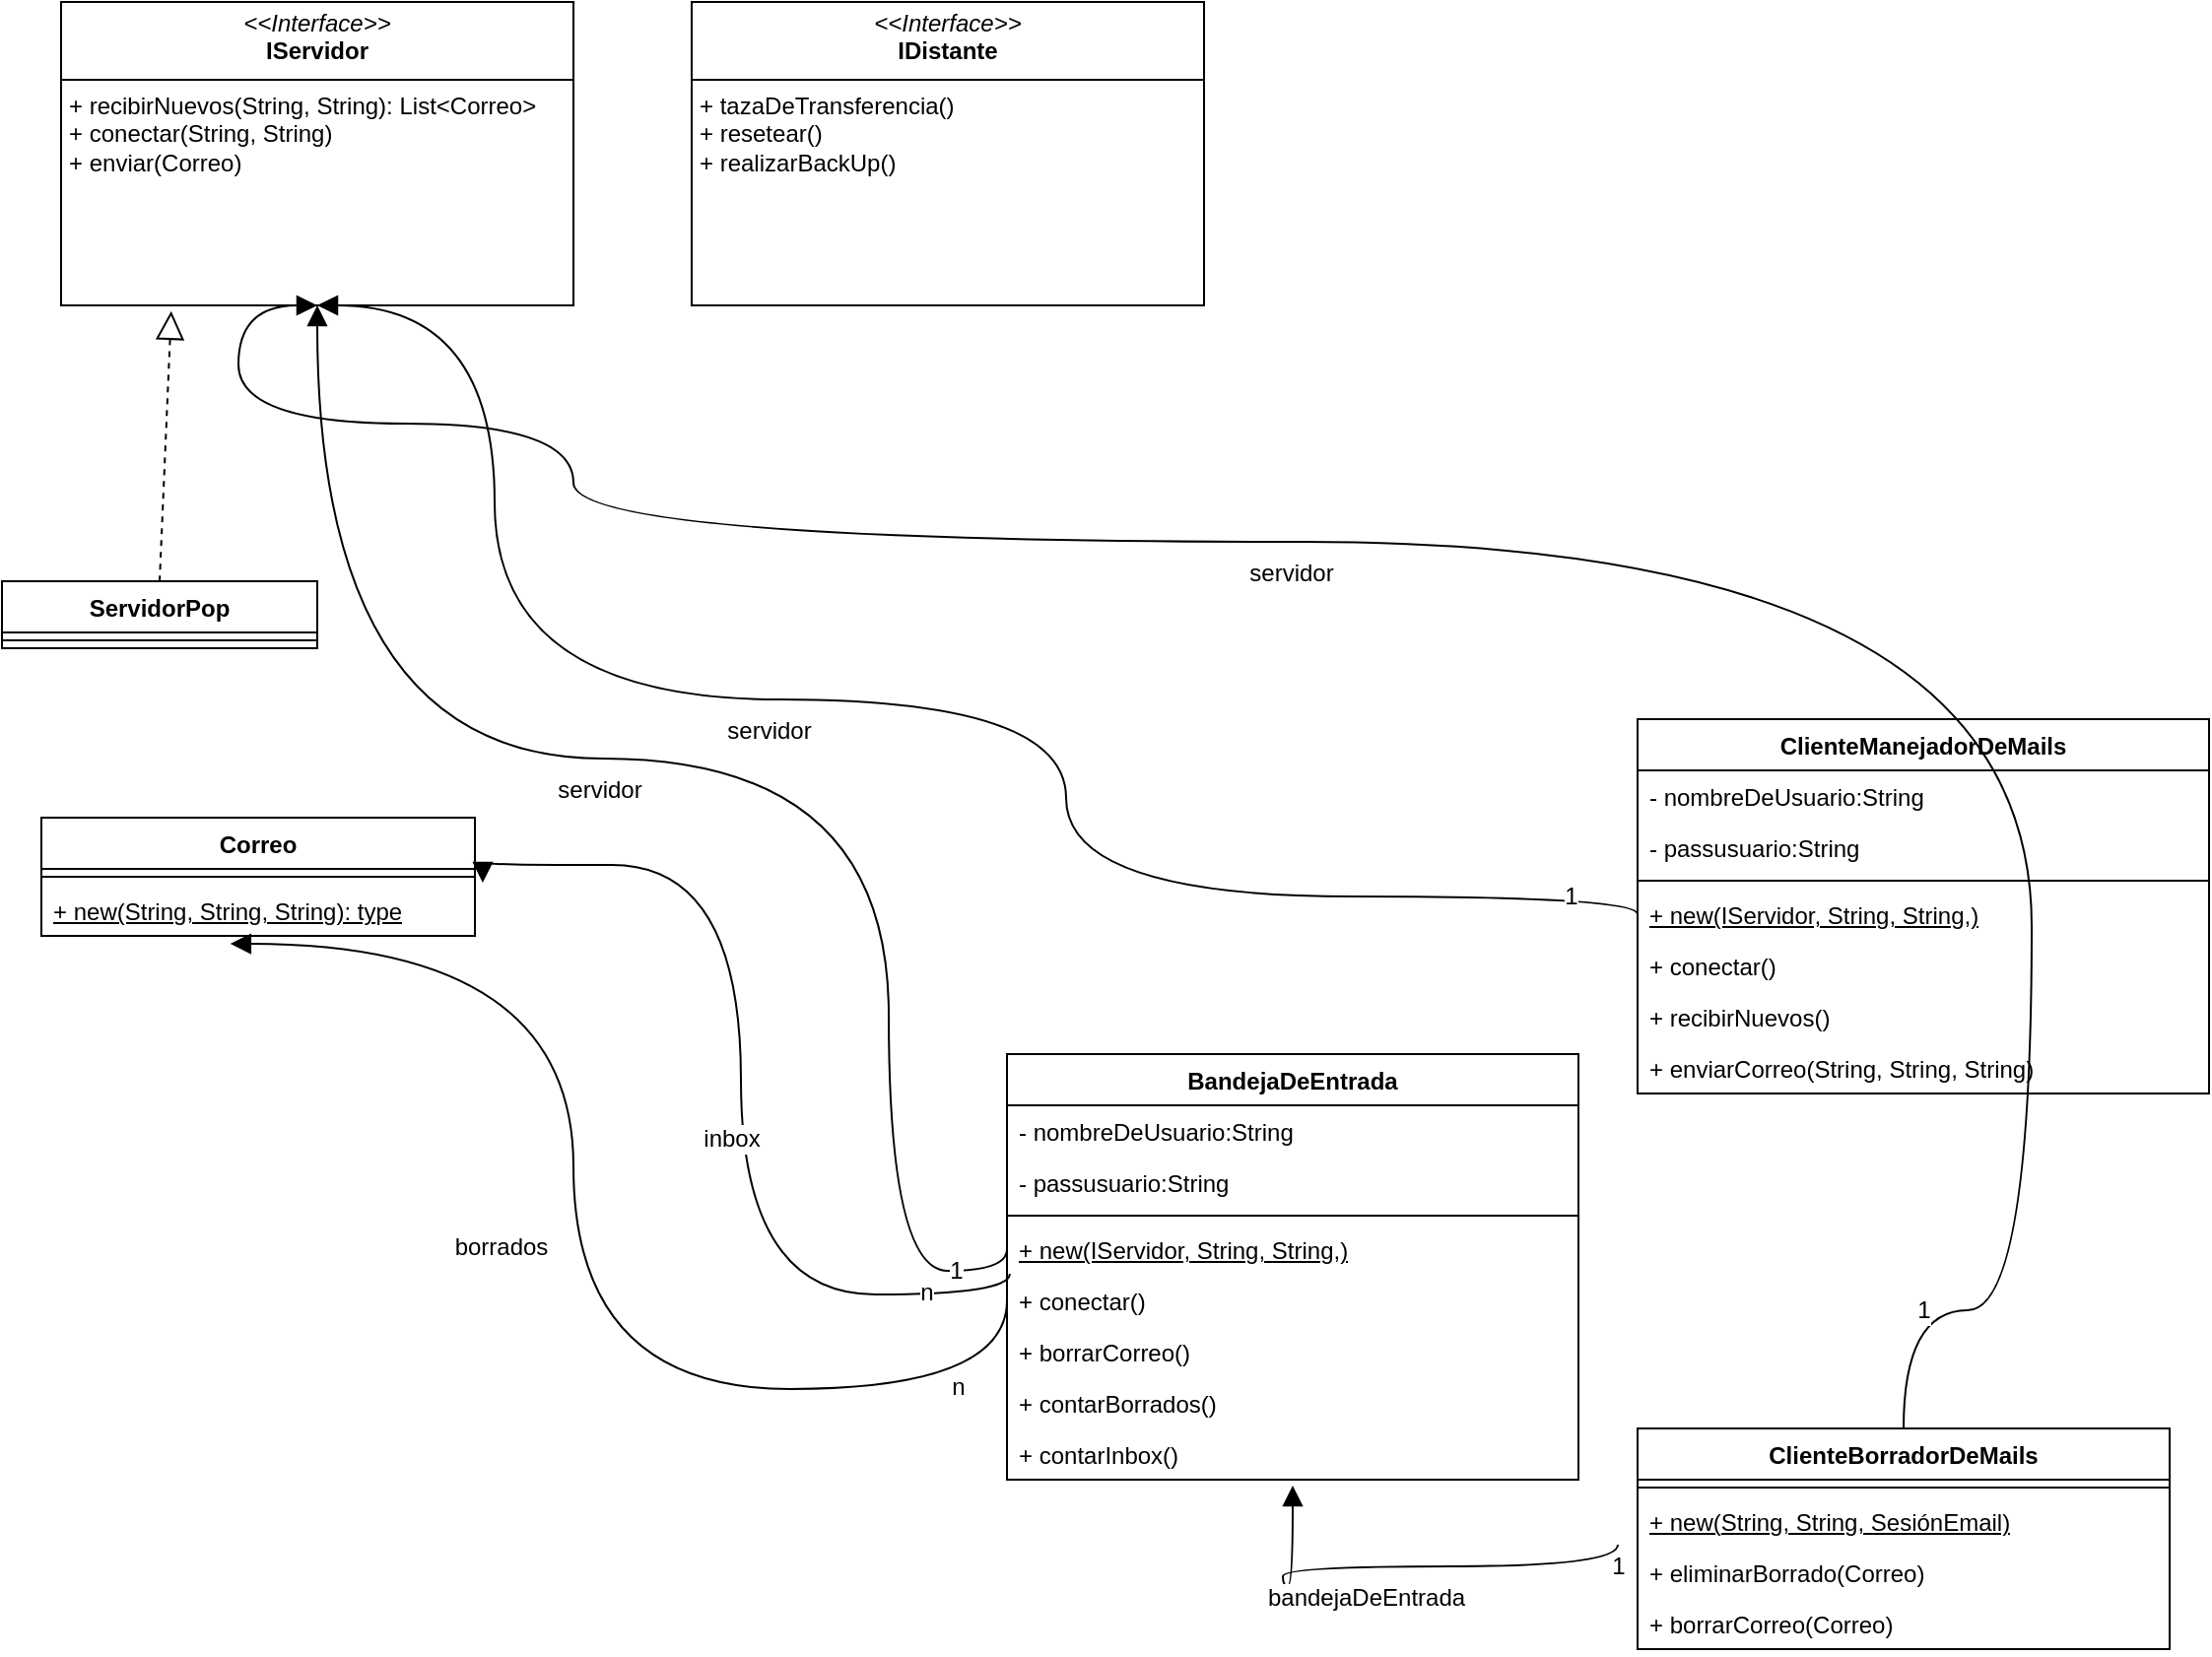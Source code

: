 <mxfile version="24.7.16">
  <diagram id="C5RBs43oDa-KdzZeNtuy" name="Page-1">
    <mxGraphModel dx="793" dy="893" grid="1" gridSize="10" guides="1" tooltips="1" connect="1" arrows="1" fold="1" page="1" pageScale="1" pageWidth="827" pageHeight="1169" math="0" shadow="0">
      <root>
        <mxCell id="WIyWlLk6GJQsqaUBKTNV-0" />
        <mxCell id="WIyWlLk6GJQsqaUBKTNV-1" parent="WIyWlLk6GJQsqaUBKTNV-0" />
        <mxCell id="Ot56kCqshOY_1HyMw4vU-63" value="" style="endArrow=block;endFill=1;html=1;edgeStyle=orthogonalEdgeStyle;align=left;verticalAlign=top;rounded=0;fontSize=12;startSize=8;endSize=8;curved=1;exitX=0;exitY=0.5;exitDx=0;exitDy=0;entryX=0.5;entryY=1;entryDx=0;entryDy=0;" parent="WIyWlLk6GJQsqaUBKTNV-1" source="lolcDKmiywsmoj2oJc4Q-12" target="Ot56kCqshOY_1HyMw4vU-16" edge="1">
          <mxGeometry x="-1" relative="1" as="geometry">
            <mxPoint x="559" y="670" as="sourcePoint" />
            <mxPoint x="270" y="339" as="targetPoint" />
            <Array as="points">
              <mxPoint x="530" y="670" />
              <mxPoint x="470" y="670" />
              <mxPoint x="470" y="410" />
              <mxPoint x="180" y="410" />
            </Array>
          </mxGeometry>
        </mxCell>
        <mxCell id="Ot56kCqshOY_1HyMw4vU-64" value="servidor" style="edgeLabel;html=1;align=center;verticalAlign=middle;resizable=0;points=[];fontSize=12;" parent="Ot56kCqshOY_1HyMw4vU-63" vertex="1" connectable="0">
          <mxGeometry x="0.124" y="16" relative="1" as="geometry">
            <mxPoint as="offset" />
          </mxGeometry>
        </mxCell>
        <mxCell id="Ot56kCqshOY_1HyMw4vU-65" value="1" style="edgeLabel;html=1;align=center;verticalAlign=middle;resizable=0;points=[];fontSize=12;" parent="Ot56kCqshOY_1HyMw4vU-63" vertex="1" connectable="0">
          <mxGeometry x="-0.912" relative="1" as="geometry">
            <mxPoint as="offset" />
          </mxGeometry>
        </mxCell>
        <mxCell id="Ot56kCqshOY_1HyMw4vU-8" value="Correo" style="swimlane;fontStyle=1;align=center;verticalAlign=top;childLayout=stackLayout;horizontal=1;startSize=26;horizontalStack=0;resizeParent=1;resizeParentMax=0;resizeLast=0;collapsible=1;marginBottom=0;whiteSpace=wrap;html=1;" parent="WIyWlLk6GJQsqaUBKTNV-1" vertex="1">
          <mxGeometry x="40" y="440" width="220" height="60" as="geometry" />
        </mxCell>
        <mxCell id="Ot56kCqshOY_1HyMw4vU-10" value="" style="line;strokeWidth=1;fillColor=none;align=left;verticalAlign=middle;spacingTop=-1;spacingLeft=3;spacingRight=3;rotatable=0;labelPosition=right;points=[];portConstraint=eastwest;strokeColor=inherit;" parent="Ot56kCqshOY_1HyMw4vU-8" vertex="1">
          <mxGeometry y="26" width="220" height="8" as="geometry" />
        </mxCell>
        <mxCell id="Ot56kCqshOY_1HyMw4vU-11" value="&lt;u&gt;+ new(String, String, String): type&lt;/u&gt;" style="text;strokeColor=none;fillColor=none;align=left;verticalAlign=top;spacingLeft=4;spacingRight=4;overflow=hidden;rotatable=0;points=[[0,0.5],[1,0.5]];portConstraint=eastwest;whiteSpace=wrap;html=1;" parent="Ot56kCqshOY_1HyMw4vU-8" vertex="1">
          <mxGeometry y="34" width="220" height="26" as="geometry" />
        </mxCell>
        <mxCell id="Ot56kCqshOY_1HyMw4vU-12" value="ServidorPop" style="swimlane;fontStyle=1;align=center;verticalAlign=top;childLayout=stackLayout;horizontal=1;startSize=26;horizontalStack=0;resizeParent=1;resizeParentMax=0;resizeLast=0;collapsible=1;marginBottom=0;whiteSpace=wrap;html=1;" parent="WIyWlLk6GJQsqaUBKTNV-1" vertex="1">
          <mxGeometry x="20" y="320" width="160" height="34" as="geometry" />
        </mxCell>
        <mxCell id="Ot56kCqshOY_1HyMw4vU-14" value="" style="line;strokeWidth=1;fillColor=none;align=left;verticalAlign=middle;spacingTop=-1;spacingLeft=3;spacingRight=3;rotatable=0;labelPosition=right;points=[];portConstraint=eastwest;strokeColor=inherit;" parent="Ot56kCqshOY_1HyMw4vU-12" vertex="1">
          <mxGeometry y="26" width="160" height="8" as="geometry" />
        </mxCell>
        <mxCell id="Ot56kCqshOY_1HyMw4vU-16" value="&lt;p style=&quot;margin:0px;margin-top:4px;text-align:center;&quot;&gt;&lt;i&gt;&amp;lt;&amp;lt;Interface&amp;gt;&amp;gt;&lt;/i&gt;&lt;br&gt;&lt;b&gt;IServidor&lt;/b&gt;&lt;/p&gt;&lt;hr size=&quot;1&quot; style=&quot;border-style:solid;&quot;&gt;&lt;p style=&quot;margin:0px;margin-left:4px;&quot;&gt;+ recibirNuevos(String, String): List&amp;lt;Correo&amp;gt;&lt;br&gt;+ conectar(String, String)&lt;/p&gt;&lt;p style=&quot;margin:0px;margin-left:4px;&quot;&gt;+ enviar(Correo)&lt;br&gt;&lt;/p&gt;&lt;p style=&quot;margin:0px;margin-left:4px;&quot;&gt;&lt;br&gt;&lt;/p&gt;" style="verticalAlign=top;align=left;overflow=fill;html=1;whiteSpace=wrap;" parent="WIyWlLk6GJQsqaUBKTNV-1" vertex="1">
          <mxGeometry x="50" y="26" width="260" height="154" as="geometry" />
        </mxCell>
        <mxCell id="Ot56kCqshOY_1HyMw4vU-20" value="" style="endArrow=block;dashed=1;endFill=0;endSize=12;html=1;rounded=0;fontSize=12;curved=1;exitX=0.5;exitY=0;exitDx=0;exitDy=0;entryX=0.215;entryY=1.019;entryDx=0;entryDy=0;entryPerimeter=0;" parent="WIyWlLk6GJQsqaUBKTNV-1" source="Ot56kCqshOY_1HyMw4vU-12" target="Ot56kCqshOY_1HyMw4vU-16" edge="1">
          <mxGeometry width="160" relative="1" as="geometry">
            <mxPoint x="360" y="320" as="sourcePoint" />
            <mxPoint x="520" y="320" as="targetPoint" />
          </mxGeometry>
        </mxCell>
        <mxCell id="Ot56kCqshOY_1HyMw4vU-32" value="" style="endArrow=block;endFill=1;html=1;edgeStyle=orthogonalEdgeStyle;align=left;verticalAlign=top;rounded=0;fontSize=12;startSize=8;endSize=8;curved=1;exitX=0.005;exitY=0.979;exitDx=0;exitDy=0;exitPerimeter=0;entryX=1.018;entryY=-0.038;entryDx=0;entryDy=0;entryPerimeter=0;" parent="WIyWlLk6GJQsqaUBKTNV-1" source="lolcDKmiywsmoj2oJc4Q-12" target="Ot56kCqshOY_1HyMw4vU-11" edge="1">
          <mxGeometry x="-1" relative="1" as="geometry">
            <mxPoint x="411.97" y="762.994" as="sourcePoint" />
            <mxPoint x="420" y="583.5" as="targetPoint" />
          </mxGeometry>
        </mxCell>
        <mxCell id="Ot56kCqshOY_1HyMw4vU-44" value="n" style="edgeLabel;html=1;align=center;verticalAlign=middle;resizable=0;points=[];fontSize=12;" parent="Ot56kCqshOY_1HyMw4vU-32" vertex="1" connectable="0">
          <mxGeometry x="-0.788" y="-1" relative="1" as="geometry">
            <mxPoint as="offset" />
          </mxGeometry>
        </mxCell>
        <mxCell id="Ot56kCqshOY_1HyMw4vU-45" value="" style="endArrow=block;endFill=1;html=1;edgeStyle=orthogonalEdgeStyle;align=left;verticalAlign=top;rounded=0;fontSize=12;startSize=8;endSize=8;curved=1;exitX=0;exitY=0.5;exitDx=0;exitDy=0;entryX=0.436;entryY=1.154;entryDx=0;entryDy=0;entryPerimeter=0;" parent="WIyWlLk6GJQsqaUBKTNV-1" source="lolcDKmiywsmoj2oJc4Q-13" target="Ot56kCqshOY_1HyMw4vU-11" edge="1">
          <mxGeometry x="-1" relative="1" as="geometry">
            <mxPoint x="414" y="769" as="sourcePoint" />
            <mxPoint x="274" y="483" as="targetPoint" />
            <Array as="points">
              <mxPoint x="530" y="730" />
              <mxPoint x="310" y="730" />
              <mxPoint x="310" y="504" />
            </Array>
          </mxGeometry>
        </mxCell>
        <mxCell id="Ot56kCqshOY_1HyMw4vU-46" value="inbox" style="edgeLabel;html=1;align=center;verticalAlign=middle;resizable=0;points=[];fontSize=12;" parent="Ot56kCqshOY_1HyMw4vU-45" vertex="1" connectable="0">
          <mxGeometry x="-0.194" y="-3" relative="1" as="geometry">
            <mxPoint x="77" y="-124" as="offset" />
          </mxGeometry>
        </mxCell>
        <mxCell id="Ot56kCqshOY_1HyMw4vU-47" value="borrados" style="edgeLabel;html=1;align=center;verticalAlign=middle;resizable=0;points=[];fontSize=12;" parent="Ot56kCqshOY_1HyMw4vU-45" vertex="1" connectable="0">
          <mxGeometry x="0.054" y="3" relative="1" as="geometry">
            <mxPoint x="-34" y="13" as="offset" />
          </mxGeometry>
        </mxCell>
        <mxCell id="Ot56kCqshOY_1HyMw4vU-48" value="n" style="edgeLabel;html=1;align=center;verticalAlign=middle;resizable=0;points=[];fontSize=12;" parent="Ot56kCqshOY_1HyMw4vU-45" vertex="1" connectable="0">
          <mxGeometry x="-0.788" y="-1" relative="1" as="geometry">
            <mxPoint as="offset" />
          </mxGeometry>
        </mxCell>
        <mxCell id="Ot56kCqshOY_1HyMw4vU-66" value="&lt;p style=&quot;margin:0px;margin-top:4px;text-align:center;&quot;&gt;&lt;i&gt;&amp;lt;&amp;lt;Interface&amp;gt;&amp;gt;&lt;/i&gt;&lt;br&gt;&lt;b&gt;IDistante&lt;/b&gt;&lt;/p&gt;&lt;hr size=&quot;1&quot; style=&quot;border-style:solid;&quot;&gt;&lt;p style=&quot;margin:0px;margin-left:4px;&quot;&gt;&lt;span style=&quot;background-color: initial;&quot;&gt;+ tazaDeTransferencia()&lt;/span&gt;&lt;br&gt;&lt;/p&gt;&lt;p style=&quot;margin:0px;margin-left:4px;&quot;&gt;+ resetear()&lt;br&gt;&lt;/p&gt;&lt;p style=&quot;margin:0px;margin-left:4px;&quot;&gt;+ realizarBackUp()&lt;/p&gt;" style="verticalAlign=top;align=left;overflow=fill;html=1;whiteSpace=wrap;" parent="WIyWlLk6GJQsqaUBKTNV-1" vertex="1">
          <mxGeometry x="370" y="26" width="260" height="154" as="geometry" />
        </mxCell>
        <mxCell id="Ot56kCqshOY_1HyMw4vU-4" value="ClienteBorradorDeMails" style="swimlane;fontStyle=1;align=center;verticalAlign=top;childLayout=stackLayout;horizontal=1;startSize=26;horizontalStack=0;resizeParent=1;resizeParentMax=0;resizeLast=0;collapsible=1;marginBottom=0;whiteSpace=wrap;html=1;" parent="WIyWlLk6GJQsqaUBKTNV-1" vertex="1">
          <mxGeometry x="850" y="750" width="270" height="112" as="geometry" />
        </mxCell>
        <mxCell id="Ot56kCqshOY_1HyMw4vU-6" value="" style="line;strokeWidth=1;fillColor=none;align=left;verticalAlign=middle;spacingTop=-1;spacingLeft=3;spacingRight=3;rotatable=0;labelPosition=right;points=[];portConstraint=eastwest;strokeColor=inherit;" parent="Ot56kCqshOY_1HyMw4vU-4" vertex="1">
          <mxGeometry y="26" width="270" height="8" as="geometry" />
        </mxCell>
        <mxCell id="Ot56kCqshOY_1HyMw4vU-7" value="&lt;u&gt;+ new(&lt;/u&gt;&lt;u&gt;String, String, SesiónEmail)&lt;/u&gt;" style="text;strokeColor=none;fillColor=none;align=left;verticalAlign=top;spacingLeft=4;spacingRight=4;overflow=hidden;rotatable=0;points=[[0,0.5],[1,0.5]];portConstraint=eastwest;whiteSpace=wrap;html=1;" parent="Ot56kCqshOY_1HyMw4vU-4" vertex="1">
          <mxGeometry y="34" width="270" height="26" as="geometry" />
        </mxCell>
        <mxCell id="Ot56kCqshOY_1HyMw4vU-28" value="+ eliminarBorrado(Correo)" style="text;strokeColor=none;fillColor=none;align=left;verticalAlign=top;spacingLeft=4;spacingRight=4;overflow=hidden;rotatable=0;points=[[0,0.5],[1,0.5]];portConstraint=eastwest;whiteSpace=wrap;html=1;" parent="Ot56kCqshOY_1HyMw4vU-4" vertex="1">
          <mxGeometry y="60" width="270" height="26" as="geometry" />
        </mxCell>
        <mxCell id="Ot56kCqshOY_1HyMw4vU-26" value="+ borrarCorreo(Correo)" style="text;strokeColor=none;fillColor=none;align=left;verticalAlign=top;spacingLeft=4;spacingRight=4;overflow=hidden;rotatable=0;points=[[0,0.5],[1,0.5]];portConstraint=eastwest;whiteSpace=wrap;html=1;" parent="Ot56kCqshOY_1HyMw4vU-4" vertex="1">
          <mxGeometry y="86" width="270" height="26" as="geometry" />
        </mxCell>
        <mxCell id="lolcDKmiywsmoj2oJc4Q-0" value="ClienteManejadorDeMails" style="swimlane;fontStyle=1;align=center;verticalAlign=top;childLayout=stackLayout;horizontal=1;startSize=26;horizontalStack=0;resizeParent=1;resizeParentMax=0;resizeLast=0;collapsible=1;marginBottom=0;whiteSpace=wrap;html=1;" vertex="1" parent="WIyWlLk6GJQsqaUBKTNV-1">
          <mxGeometry x="850" y="390" width="290" height="190" as="geometry" />
        </mxCell>
        <mxCell id="lolcDKmiywsmoj2oJc4Q-1" value="- nombreDeUsuario:String&amp;nbsp;" style="text;strokeColor=none;fillColor=none;align=left;verticalAlign=top;spacingLeft=4;spacingRight=4;overflow=hidden;rotatable=0;points=[[0,0.5],[1,0.5]];portConstraint=eastwest;whiteSpace=wrap;html=1;" vertex="1" parent="lolcDKmiywsmoj2oJc4Q-0">
          <mxGeometry y="26" width="290" height="26" as="geometry" />
        </mxCell>
        <mxCell id="lolcDKmiywsmoj2oJc4Q-2" value="- passusuario:String" style="text;strokeColor=none;fillColor=none;align=left;verticalAlign=top;spacingLeft=4;spacingRight=4;overflow=hidden;rotatable=0;points=[[0,0.5],[1,0.5]];portConstraint=eastwest;whiteSpace=wrap;html=1;" vertex="1" parent="lolcDKmiywsmoj2oJc4Q-0">
          <mxGeometry y="52" width="290" height="26" as="geometry" />
        </mxCell>
        <mxCell id="lolcDKmiywsmoj2oJc4Q-3" value="" style="line;strokeWidth=1;fillColor=none;align=left;verticalAlign=middle;spacingTop=-1;spacingLeft=3;spacingRight=3;rotatable=0;labelPosition=right;points=[];portConstraint=eastwest;strokeColor=inherit;" vertex="1" parent="lolcDKmiywsmoj2oJc4Q-0">
          <mxGeometry y="78" width="290" height="8" as="geometry" />
        </mxCell>
        <mxCell id="lolcDKmiywsmoj2oJc4Q-4" value="&lt;u&gt;+ new(IServidor, String, String,)&lt;/u&gt;" style="text;strokeColor=none;fillColor=none;align=left;verticalAlign=top;spacingLeft=4;spacingRight=4;overflow=hidden;rotatable=0;points=[[0,0.5],[1,0.5]];portConstraint=eastwest;whiteSpace=wrap;html=1;" vertex="1" parent="lolcDKmiywsmoj2oJc4Q-0">
          <mxGeometry y="86" width="290" height="26" as="geometry" />
        </mxCell>
        <mxCell id="lolcDKmiywsmoj2oJc4Q-5" value="+ conectar()" style="text;strokeColor=none;fillColor=none;align=left;verticalAlign=top;spacingLeft=4;spacingRight=4;overflow=hidden;rotatable=0;points=[[0,0.5],[1,0.5]];portConstraint=eastwest;whiteSpace=wrap;html=1;" vertex="1" parent="lolcDKmiywsmoj2oJc4Q-0">
          <mxGeometry y="112" width="290" height="26" as="geometry" />
        </mxCell>
        <mxCell id="Ot56kCqshOY_1HyMw4vU-30" value="+ recibirNuevos()" style="text;strokeColor=none;fillColor=none;align=left;verticalAlign=top;spacingLeft=4;spacingRight=4;overflow=hidden;rotatable=0;points=[[0,0.5],[1,0.5]];portConstraint=eastwest;whiteSpace=wrap;html=1;" parent="lolcDKmiywsmoj2oJc4Q-0" vertex="1">
          <mxGeometry y="138" width="290" height="26" as="geometry" />
        </mxCell>
        <mxCell id="Ot56kCqshOY_1HyMw4vU-31" value="+ enviarCorreo(String, String, String)" style="text;strokeColor=none;fillColor=none;align=left;verticalAlign=top;spacingLeft=4;spacingRight=4;overflow=hidden;rotatable=0;points=[[0,0.5],[1,0.5]];portConstraint=eastwest;whiteSpace=wrap;html=1;" parent="lolcDKmiywsmoj2oJc4Q-0" vertex="1">
          <mxGeometry y="164" width="290" height="26" as="geometry" />
        </mxCell>
        <mxCell id="lolcDKmiywsmoj2oJc4Q-8" value="BandejaDeEntrada" style="swimlane;fontStyle=1;align=center;verticalAlign=top;childLayout=stackLayout;horizontal=1;startSize=26;horizontalStack=0;resizeParent=1;resizeParentMax=0;resizeLast=0;collapsible=1;marginBottom=0;whiteSpace=wrap;html=1;" vertex="1" parent="WIyWlLk6GJQsqaUBKTNV-1">
          <mxGeometry x="530" y="560" width="290" height="216" as="geometry" />
        </mxCell>
        <mxCell id="lolcDKmiywsmoj2oJc4Q-17" value="" style="endArrow=block;endFill=1;html=1;edgeStyle=orthogonalEdgeStyle;align=left;verticalAlign=top;rounded=0;fontSize=12;startSize=8;endSize=8;curved=1;entryX=0.5;entryY=1.115;entryDx=0;entryDy=0;entryPerimeter=0;" edge="1" parent="lolcDKmiywsmoj2oJc4Q-8" target="lolcDKmiywsmoj2oJc4Q-15">
          <mxGeometry x="-1" relative="1" as="geometry">
            <mxPoint x="310" y="249" as="sourcePoint" />
            <mxPoint x="-10" y="-230" as="targetPoint" />
            <Array as="points">
              <mxPoint x="310" y="260" />
              <mxPoint x="140" y="260" />
              <mxPoint x="140" y="270" />
              <mxPoint x="145" y="270" />
            </Array>
          </mxGeometry>
        </mxCell>
        <mxCell id="lolcDKmiywsmoj2oJc4Q-18" value="bandejaDeEntrada" style="edgeLabel;html=1;align=center;verticalAlign=middle;resizable=0;points=[];fontSize=12;" vertex="1" connectable="0" parent="lolcDKmiywsmoj2oJc4Q-17">
          <mxGeometry x="0.124" y="16" relative="1" as="geometry">
            <mxPoint as="offset" />
          </mxGeometry>
        </mxCell>
        <mxCell id="lolcDKmiywsmoj2oJc4Q-19" value="1" style="edgeLabel;html=1;align=center;verticalAlign=middle;resizable=0;points=[];fontSize=12;" vertex="1" connectable="0" parent="lolcDKmiywsmoj2oJc4Q-17">
          <mxGeometry x="-0.912" relative="1" as="geometry">
            <mxPoint as="offset" />
          </mxGeometry>
        </mxCell>
        <mxCell id="lolcDKmiywsmoj2oJc4Q-9" value="- nombreDeUsuario:String&amp;nbsp;" style="text;strokeColor=none;fillColor=none;align=left;verticalAlign=top;spacingLeft=4;spacingRight=4;overflow=hidden;rotatable=0;points=[[0,0.5],[1,0.5]];portConstraint=eastwest;whiteSpace=wrap;html=1;" vertex="1" parent="lolcDKmiywsmoj2oJc4Q-8">
          <mxGeometry y="26" width="290" height="26" as="geometry" />
        </mxCell>
        <mxCell id="lolcDKmiywsmoj2oJc4Q-10" value="- passusuario:String" style="text;strokeColor=none;fillColor=none;align=left;verticalAlign=top;spacingLeft=4;spacingRight=4;overflow=hidden;rotatable=0;points=[[0,0.5],[1,0.5]];portConstraint=eastwest;whiteSpace=wrap;html=1;" vertex="1" parent="lolcDKmiywsmoj2oJc4Q-8">
          <mxGeometry y="52" width="290" height="26" as="geometry" />
        </mxCell>
        <mxCell id="lolcDKmiywsmoj2oJc4Q-11" value="" style="line;strokeWidth=1;fillColor=none;align=left;verticalAlign=middle;spacingTop=-1;spacingLeft=3;spacingRight=3;rotatable=0;labelPosition=right;points=[];portConstraint=eastwest;strokeColor=inherit;" vertex="1" parent="lolcDKmiywsmoj2oJc4Q-8">
          <mxGeometry y="78" width="290" height="8" as="geometry" />
        </mxCell>
        <mxCell id="lolcDKmiywsmoj2oJc4Q-12" value="&lt;u&gt;+ new(IServidor, String, String,)&lt;/u&gt;" style="text;strokeColor=none;fillColor=none;align=left;verticalAlign=top;spacingLeft=4;spacingRight=4;overflow=hidden;rotatable=0;points=[[0,0.5],[1,0.5]];portConstraint=eastwest;whiteSpace=wrap;html=1;" vertex="1" parent="lolcDKmiywsmoj2oJc4Q-8">
          <mxGeometry y="86" width="290" height="26" as="geometry" />
        </mxCell>
        <mxCell id="lolcDKmiywsmoj2oJc4Q-13" value="+ conectar()" style="text;strokeColor=none;fillColor=none;align=left;verticalAlign=top;spacingLeft=4;spacingRight=4;overflow=hidden;rotatable=0;points=[[0,0.5],[1,0.5]];portConstraint=eastwest;whiteSpace=wrap;html=1;" vertex="1" parent="lolcDKmiywsmoj2oJc4Q-8">
          <mxGeometry y="112" width="290" height="26" as="geometry" />
        </mxCell>
        <mxCell id="lolcDKmiywsmoj2oJc4Q-16" value="+ borrarCorreo()" style="text;strokeColor=none;fillColor=none;align=left;verticalAlign=top;spacingLeft=4;spacingRight=4;overflow=hidden;rotatable=0;points=[[0,0.5],[1,0.5]];portConstraint=eastwest;whiteSpace=wrap;html=1;" vertex="1" parent="lolcDKmiywsmoj2oJc4Q-8">
          <mxGeometry y="138" width="290" height="26" as="geometry" />
        </mxCell>
        <mxCell id="lolcDKmiywsmoj2oJc4Q-14" value="+ contarBorrados()" style="text;strokeColor=none;fillColor=none;align=left;verticalAlign=top;spacingLeft=4;spacingRight=4;overflow=hidden;rotatable=0;points=[[0,0.5],[1,0.5]];portConstraint=eastwest;whiteSpace=wrap;html=1;" vertex="1" parent="lolcDKmiywsmoj2oJc4Q-8">
          <mxGeometry y="164" width="290" height="26" as="geometry" />
        </mxCell>
        <mxCell id="lolcDKmiywsmoj2oJc4Q-15" value="+ contarInbox()" style="text;strokeColor=none;fillColor=none;align=left;verticalAlign=top;spacingLeft=4;spacingRight=4;overflow=hidden;rotatable=0;points=[[0,0.5],[1,0.5]];portConstraint=eastwest;whiteSpace=wrap;html=1;" vertex="1" parent="lolcDKmiywsmoj2oJc4Q-8">
          <mxGeometry y="190" width="290" height="26" as="geometry" />
        </mxCell>
        <mxCell id="lolcDKmiywsmoj2oJc4Q-20" value="" style="endArrow=block;endFill=1;html=1;edgeStyle=orthogonalEdgeStyle;align=left;verticalAlign=top;rounded=0;fontSize=12;startSize=8;endSize=8;curved=1;exitX=0;exitY=0.5;exitDx=0;exitDy=0;entryX=0.5;entryY=1;entryDx=0;entryDy=0;" edge="1" parent="WIyWlLk6GJQsqaUBKTNV-1" source="lolcDKmiywsmoj2oJc4Q-4" target="Ot56kCqshOY_1HyMw4vU-16">
          <mxGeometry x="-1" relative="1" as="geometry">
            <mxPoint x="620" y="629" as="sourcePoint" />
            <mxPoint x="270" y="150" as="targetPoint" />
            <Array as="points">
              <mxPoint x="850" y="480" />
              <mxPoint x="560" y="480" />
              <mxPoint x="560" y="380" />
              <mxPoint x="270" y="380" />
              <mxPoint x="270" y="180" />
            </Array>
          </mxGeometry>
        </mxCell>
        <mxCell id="lolcDKmiywsmoj2oJc4Q-21" value="servidor" style="edgeLabel;html=1;align=center;verticalAlign=middle;resizable=0;points=[];fontSize=12;" vertex="1" connectable="0" parent="lolcDKmiywsmoj2oJc4Q-20">
          <mxGeometry x="0.124" y="16" relative="1" as="geometry">
            <mxPoint as="offset" />
          </mxGeometry>
        </mxCell>
        <mxCell id="lolcDKmiywsmoj2oJc4Q-22" value="1" style="edgeLabel;html=1;align=center;verticalAlign=middle;resizable=0;points=[];fontSize=12;" vertex="1" connectable="0" parent="lolcDKmiywsmoj2oJc4Q-20">
          <mxGeometry x="-0.912" relative="1" as="geometry">
            <mxPoint as="offset" />
          </mxGeometry>
        </mxCell>
        <mxCell id="lolcDKmiywsmoj2oJc4Q-23" value="" style="endArrow=block;endFill=1;html=1;edgeStyle=orthogonalEdgeStyle;align=left;verticalAlign=top;rounded=0;fontSize=12;startSize=8;endSize=8;curved=1;exitX=0.5;exitY=0;exitDx=0;exitDy=0;entryX=0.5;entryY=1;entryDx=0;entryDy=0;" edge="1" parent="WIyWlLk6GJQsqaUBKTNV-1" source="Ot56kCqshOY_1HyMw4vU-4" target="Ot56kCqshOY_1HyMw4vU-16">
          <mxGeometry x="-1" relative="1" as="geometry">
            <mxPoint x="890" y="1059" as="sourcePoint" />
            <mxPoint x="220" y="750" as="targetPoint" />
            <Array as="points">
              <mxPoint x="985" y="690" />
              <mxPoint x="1050" y="690" />
              <mxPoint x="1050" y="300" />
              <mxPoint x="310" y="300" />
              <mxPoint x="310" y="240" />
              <mxPoint x="140" y="240" />
              <mxPoint x="140" y="180" />
            </Array>
          </mxGeometry>
        </mxCell>
        <mxCell id="lolcDKmiywsmoj2oJc4Q-24" value="servidor" style="edgeLabel;html=1;align=center;verticalAlign=middle;resizable=0;points=[];fontSize=12;" vertex="1" connectable="0" parent="lolcDKmiywsmoj2oJc4Q-23">
          <mxGeometry x="0.124" y="16" relative="1" as="geometry">
            <mxPoint as="offset" />
          </mxGeometry>
        </mxCell>
        <mxCell id="lolcDKmiywsmoj2oJc4Q-25" value="1" style="edgeLabel;html=1;align=center;verticalAlign=middle;resizable=0;points=[];fontSize=12;" vertex="1" connectable="0" parent="lolcDKmiywsmoj2oJc4Q-23">
          <mxGeometry x="-0.912" relative="1" as="geometry">
            <mxPoint as="offset" />
          </mxGeometry>
        </mxCell>
      </root>
    </mxGraphModel>
  </diagram>
</mxfile>
